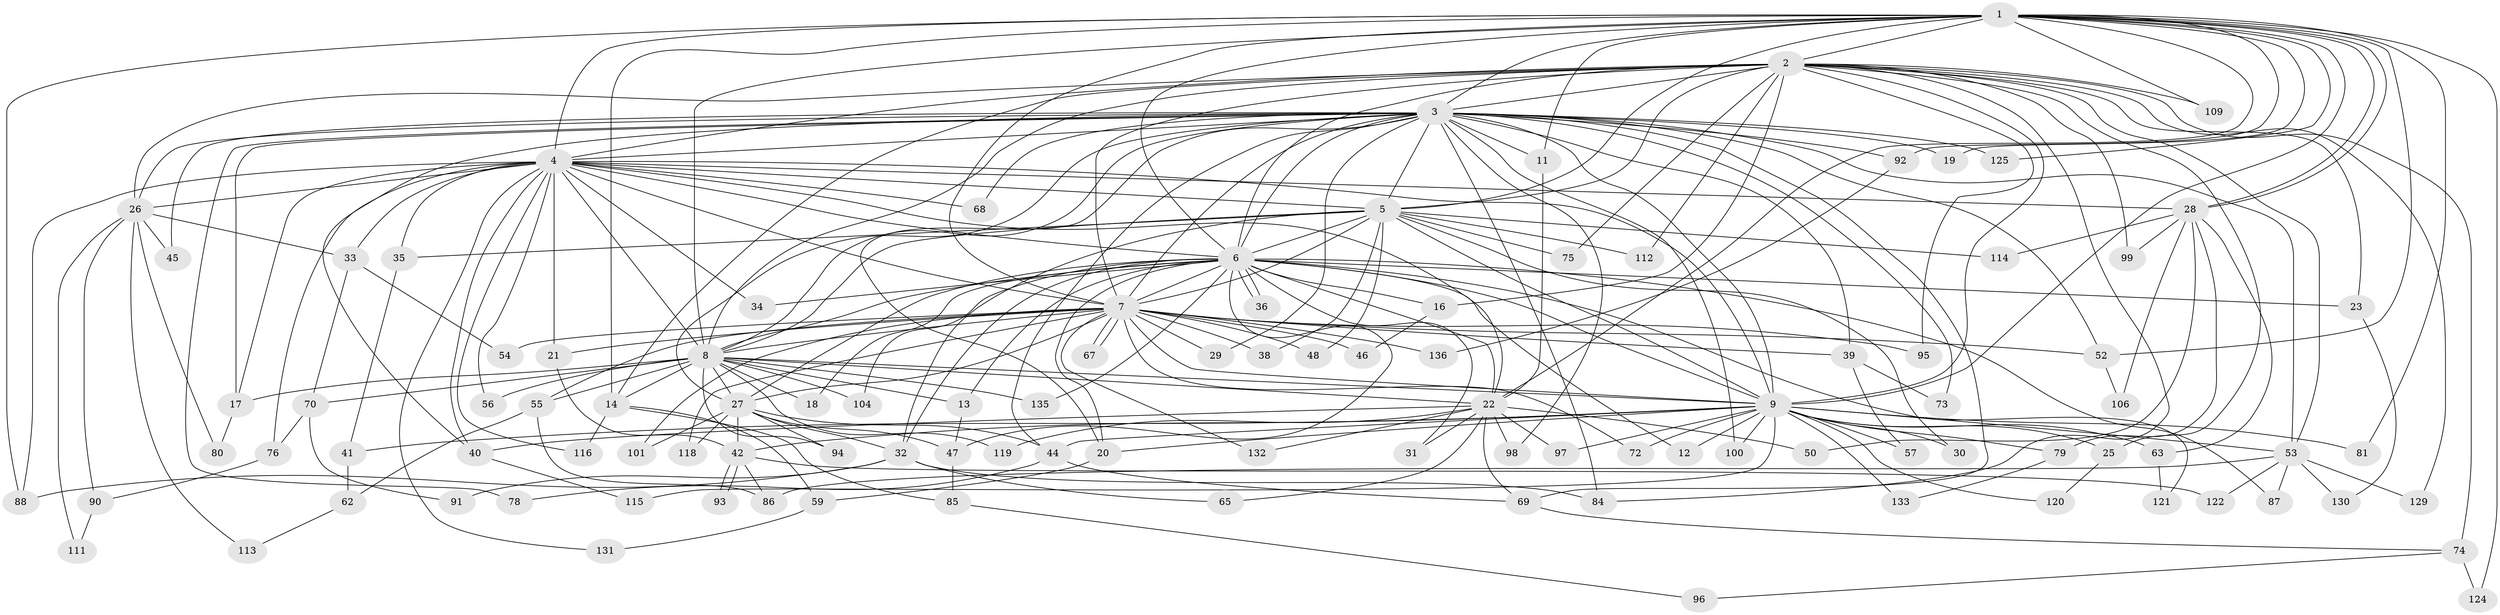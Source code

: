 // original degree distribution, {22: 0.007352941176470588, 23: 0.007352941176470588, 32: 0.007352941176470588, 26: 0.007352941176470588, 18: 0.014705882352941176, 27: 0.007352941176470588, 21: 0.007352941176470588, 28: 0.007352941176470588, 20: 0.007352941176470588, 3: 0.20588235294117646, 2: 0.5735294117647058, 6: 0.022058823529411766, 4: 0.058823529411764705, 14: 0.007352941176470588, 9: 0.007352941176470588, 11: 0.007352941176470588, 5: 0.029411764705882353, 7: 0.007352941176470588, 8: 0.007352941176470588}
// Generated by graph-tools (version 1.1) at 2025/41/03/06/25 10:41:39]
// undirected, 107 vertices, 253 edges
graph export_dot {
graph [start="1"]
  node [color=gray90,style=filled];
  1 [super="+107"];
  2 [super="+15"];
  3 [super="+117"];
  4 [super="+24"];
  5 [super="+66"];
  6 [super="+82"];
  7 [super="+10"];
  8 [super="+103"];
  9 [super="+58"];
  11 [super="+89"];
  12;
  13;
  14;
  16;
  17 [super="+64"];
  18;
  19;
  20 [super="+110"];
  21;
  22 [super="+108"];
  23;
  25;
  26 [super="+49"];
  27 [super="+37"];
  28 [super="+43"];
  29;
  30;
  31;
  32 [super="+51"];
  33 [super="+126"];
  34;
  35;
  36;
  38;
  39;
  40 [super="+60"];
  41;
  42 [super="+123"];
  44 [super="+77"];
  45;
  46;
  47 [super="+83"];
  48;
  50;
  52 [super="+71"];
  53 [super="+61"];
  54;
  55 [super="+105"];
  56;
  57;
  59;
  62;
  63;
  65;
  67;
  68;
  69 [super="+102"];
  70;
  72;
  73;
  74 [super="+128"];
  75;
  76;
  78;
  79 [super="+134"];
  80;
  81;
  84;
  85;
  86;
  87;
  88 [super="+127"];
  90;
  91;
  92;
  93;
  94;
  95;
  96;
  97;
  98;
  99;
  100;
  101;
  104;
  106;
  109;
  111;
  112;
  113;
  114;
  115;
  116;
  118;
  119;
  120;
  121;
  122;
  124;
  125;
  129;
  130;
  131;
  132;
  133;
  135;
  136;
  1 -- 2;
  1 -- 3;
  1 -- 4;
  1 -- 5;
  1 -- 6;
  1 -- 7 [weight=2];
  1 -- 8;
  1 -- 9;
  1 -- 11;
  1 -- 19;
  1 -- 22;
  1 -- 28;
  1 -- 28;
  1 -- 81;
  1 -- 88;
  1 -- 92;
  1 -- 109;
  1 -- 124;
  1 -- 125;
  1 -- 14;
  1 -- 52;
  2 -- 3;
  2 -- 4;
  2 -- 5;
  2 -- 6;
  2 -- 7 [weight=3];
  2 -- 8;
  2 -- 9;
  2 -- 14;
  2 -- 16;
  2 -- 23;
  2 -- 25;
  2 -- 53;
  2 -- 74 [weight=2];
  2 -- 75;
  2 -- 84;
  2 -- 95;
  2 -- 109;
  2 -- 112;
  2 -- 129;
  2 -- 99;
  2 -- 26;
  3 -- 4;
  3 -- 5;
  3 -- 6;
  3 -- 7 [weight=2];
  3 -- 8;
  3 -- 9 [weight=2];
  3 -- 11;
  3 -- 17;
  3 -- 19;
  3 -- 20;
  3 -- 26;
  3 -- 27;
  3 -- 29;
  3 -- 39;
  3 -- 40;
  3 -- 45;
  3 -- 52;
  3 -- 53;
  3 -- 68;
  3 -- 69;
  3 -- 73;
  3 -- 78;
  3 -- 92;
  3 -- 98;
  3 -- 100;
  3 -- 125;
  3 -- 84;
  3 -- 44;
  4 -- 5;
  4 -- 6;
  4 -- 7 [weight=2];
  4 -- 8;
  4 -- 9;
  4 -- 21;
  4 -- 22;
  4 -- 26;
  4 -- 33 [weight=2];
  4 -- 34;
  4 -- 35;
  4 -- 40;
  4 -- 56;
  4 -- 68;
  4 -- 76;
  4 -- 88;
  4 -- 116;
  4 -- 131;
  4 -- 17;
  4 -- 28;
  5 -- 6;
  5 -- 7 [weight=3];
  5 -- 8;
  5 -- 9;
  5 -- 30;
  5 -- 35;
  5 -- 38;
  5 -- 48;
  5 -- 75;
  5 -- 112;
  5 -- 114;
  5 -- 32;
  6 -- 7 [weight=2];
  6 -- 8;
  6 -- 9;
  6 -- 12;
  6 -- 13;
  6 -- 16;
  6 -- 18;
  6 -- 23;
  6 -- 31;
  6 -- 32;
  6 -- 34;
  6 -- 36;
  6 -- 36;
  6 -- 87;
  6 -- 104;
  6 -- 121;
  6 -- 135;
  6 -- 22;
  6 -- 47;
  6 -- 27;
  6 -- 20;
  7 -- 8 [weight=2];
  7 -- 9 [weight=2];
  7 -- 21;
  7 -- 29;
  7 -- 39;
  7 -- 55;
  7 -- 67;
  7 -- 67;
  7 -- 132;
  7 -- 136;
  7 -- 72;
  7 -- 27;
  7 -- 95;
  7 -- 101;
  7 -- 38;
  7 -- 46;
  7 -- 48;
  7 -- 52;
  7 -- 54;
  7 -- 118;
  8 -- 9;
  8 -- 13;
  8 -- 14;
  8 -- 17;
  8 -- 18;
  8 -- 55;
  8 -- 56;
  8 -- 70;
  8 -- 94;
  8 -- 104;
  8 -- 135;
  8 -- 22;
  8 -- 27;
  8 -- 119;
  9 -- 12;
  9 -- 20;
  9 -- 25;
  9 -- 30;
  9 -- 41;
  9 -- 42;
  9 -- 44;
  9 -- 57;
  9 -- 63;
  9 -- 72;
  9 -- 79 [weight=2];
  9 -- 81;
  9 -- 100;
  9 -- 115;
  9 -- 120;
  9 -- 133;
  9 -- 97;
  9 -- 53;
  11 -- 22;
  13 -- 47;
  14 -- 59;
  14 -- 85;
  14 -- 116;
  16 -- 46;
  17 -- 80;
  20 -- 59;
  21 -- 42;
  22 -- 31;
  22 -- 50;
  22 -- 65;
  22 -- 69;
  22 -- 97;
  22 -- 98;
  22 -- 119;
  22 -- 132;
  22 -- 40;
  23 -- 130;
  25 -- 120;
  26 -- 45;
  26 -- 80;
  26 -- 90;
  26 -- 111;
  26 -- 113;
  26 -- 33;
  27 -- 32;
  27 -- 42;
  27 -- 44;
  27 -- 47;
  27 -- 94;
  27 -- 101;
  27 -- 118;
  28 -- 50;
  28 -- 106;
  28 -- 114;
  28 -- 99;
  28 -- 63;
  28 -- 79;
  32 -- 65;
  32 -- 84;
  32 -- 91;
  32 -- 88;
  33 -- 54;
  33 -- 70;
  35 -- 41;
  39 -- 57;
  39 -- 73;
  40 -- 115;
  41 -- 62;
  42 -- 86;
  42 -- 93;
  42 -- 93;
  42 -- 122;
  44 -- 78;
  44 -- 69;
  47 -- 85;
  52 -- 106;
  53 -- 86;
  53 -- 87;
  53 -- 122;
  53 -- 129;
  53 -- 130;
  55 -- 62;
  55 -- 86;
  59 -- 131;
  62 -- 113;
  63 -- 121;
  69 -- 74;
  70 -- 76;
  70 -- 91;
  74 -- 96;
  74 -- 124;
  76 -- 90;
  79 -- 133;
  85 -- 96;
  90 -- 111;
  92 -- 136;
}
